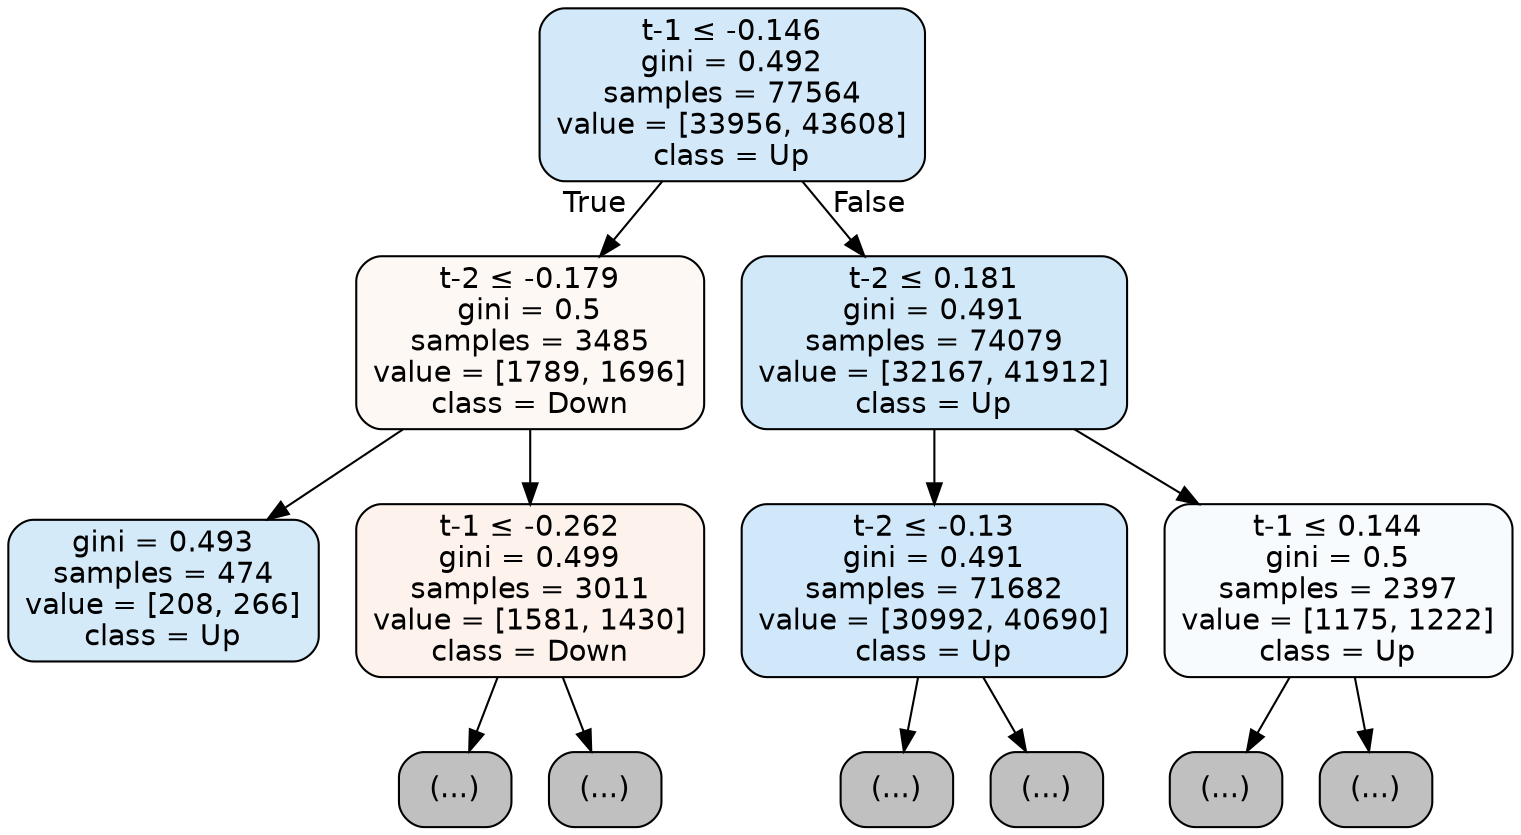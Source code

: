 digraph Tree {
node [shape=box, style="filled, rounded", color="black", fontname="helvetica"] ;
edge [fontname="helvetica"] ;
0 [label=<t-1 &le; -0.146<br/>gini = 0.492<br/>samples = 77564<br/>value = [33956, 43608]<br/>class = Up>, fillcolor="#d3e9f9"] ;
1 [label=<t-2 &le; -0.179<br/>gini = 0.5<br/>samples = 3485<br/>value = [1789, 1696]<br/>class = Down>, fillcolor="#fef8f5"] ;
0 -> 1 [labeldistance=2.5, labelangle=45, headlabel="True"] ;
2 [label=<gini = 0.493<br/>samples = 474<br/>value = [208, 266]<br/>class = Up>, fillcolor="#d4eaf9"] ;
1 -> 2 ;
3 [label=<t-1 &le; -0.262<br/>gini = 0.499<br/>samples = 3011<br/>value = [1581, 1430]<br/>class = Down>, fillcolor="#fdf3ec"] ;
1 -> 3 ;
4 [label="(...)", fillcolor="#C0C0C0"] ;
3 -> 4 ;
5 [label="(...)", fillcolor="#C0C0C0"] ;
3 -> 5 ;
10 [label=<t-2 &le; 0.181<br/>gini = 0.491<br/>samples = 74079<br/>value = [32167, 41912]<br/>class = Up>, fillcolor="#d1e8f9"] ;
0 -> 10 [labeldistance=2.5, labelangle=-45, headlabel="False"] ;
11 [label=<t-2 &le; -0.13<br/>gini = 0.491<br/>samples = 71682<br/>value = [30992, 40690]<br/>class = Up>, fillcolor="#d0e8f9"] ;
10 -> 11 ;
12 [label="(...)", fillcolor="#C0C0C0"] ;
11 -> 12 ;
19 [label="(...)", fillcolor="#C0C0C0"] ;
11 -> 19 ;
26 [label=<t-1 &le; 0.144<br/>gini = 0.5<br/>samples = 2397<br/>value = [1175, 1222]<br/>class = Up>, fillcolor="#f7fbfe"] ;
10 -> 26 ;
27 [label="(...)", fillcolor="#C0C0C0"] ;
26 -> 27 ;
32 [label="(...)", fillcolor="#C0C0C0"] ;
26 -> 32 ;
}